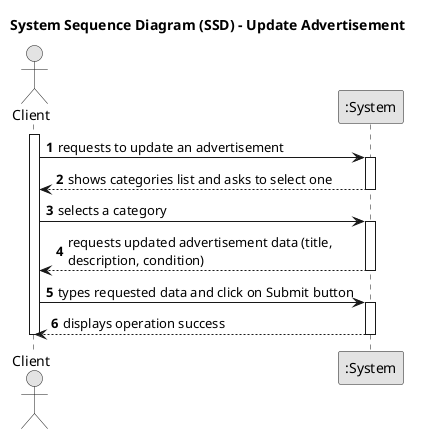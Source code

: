 @startuml
skinparam monochrome true
skinparam packageStyle rectangle
skinparam shadowing false

title System Sequence Diagram (SSD) - Update Advertisement

autonumber

actor "Client" as Client
participant ":System" as System

activate Client

    Client -> System : requests to update an advertisement
        activate System

            System --> Client : shows categories list and asks to select one
        deactivate System

        Client -> System : selects a category
        activate System

            System --> Client : requests updated advertisement data (title, \ndescription, condition)
        deactivate System

        Client -> System : types requested data and click on Submit button
        activate System

            System --> Client : displays operation success
        deactivate System

deactivate Client
@enduml


